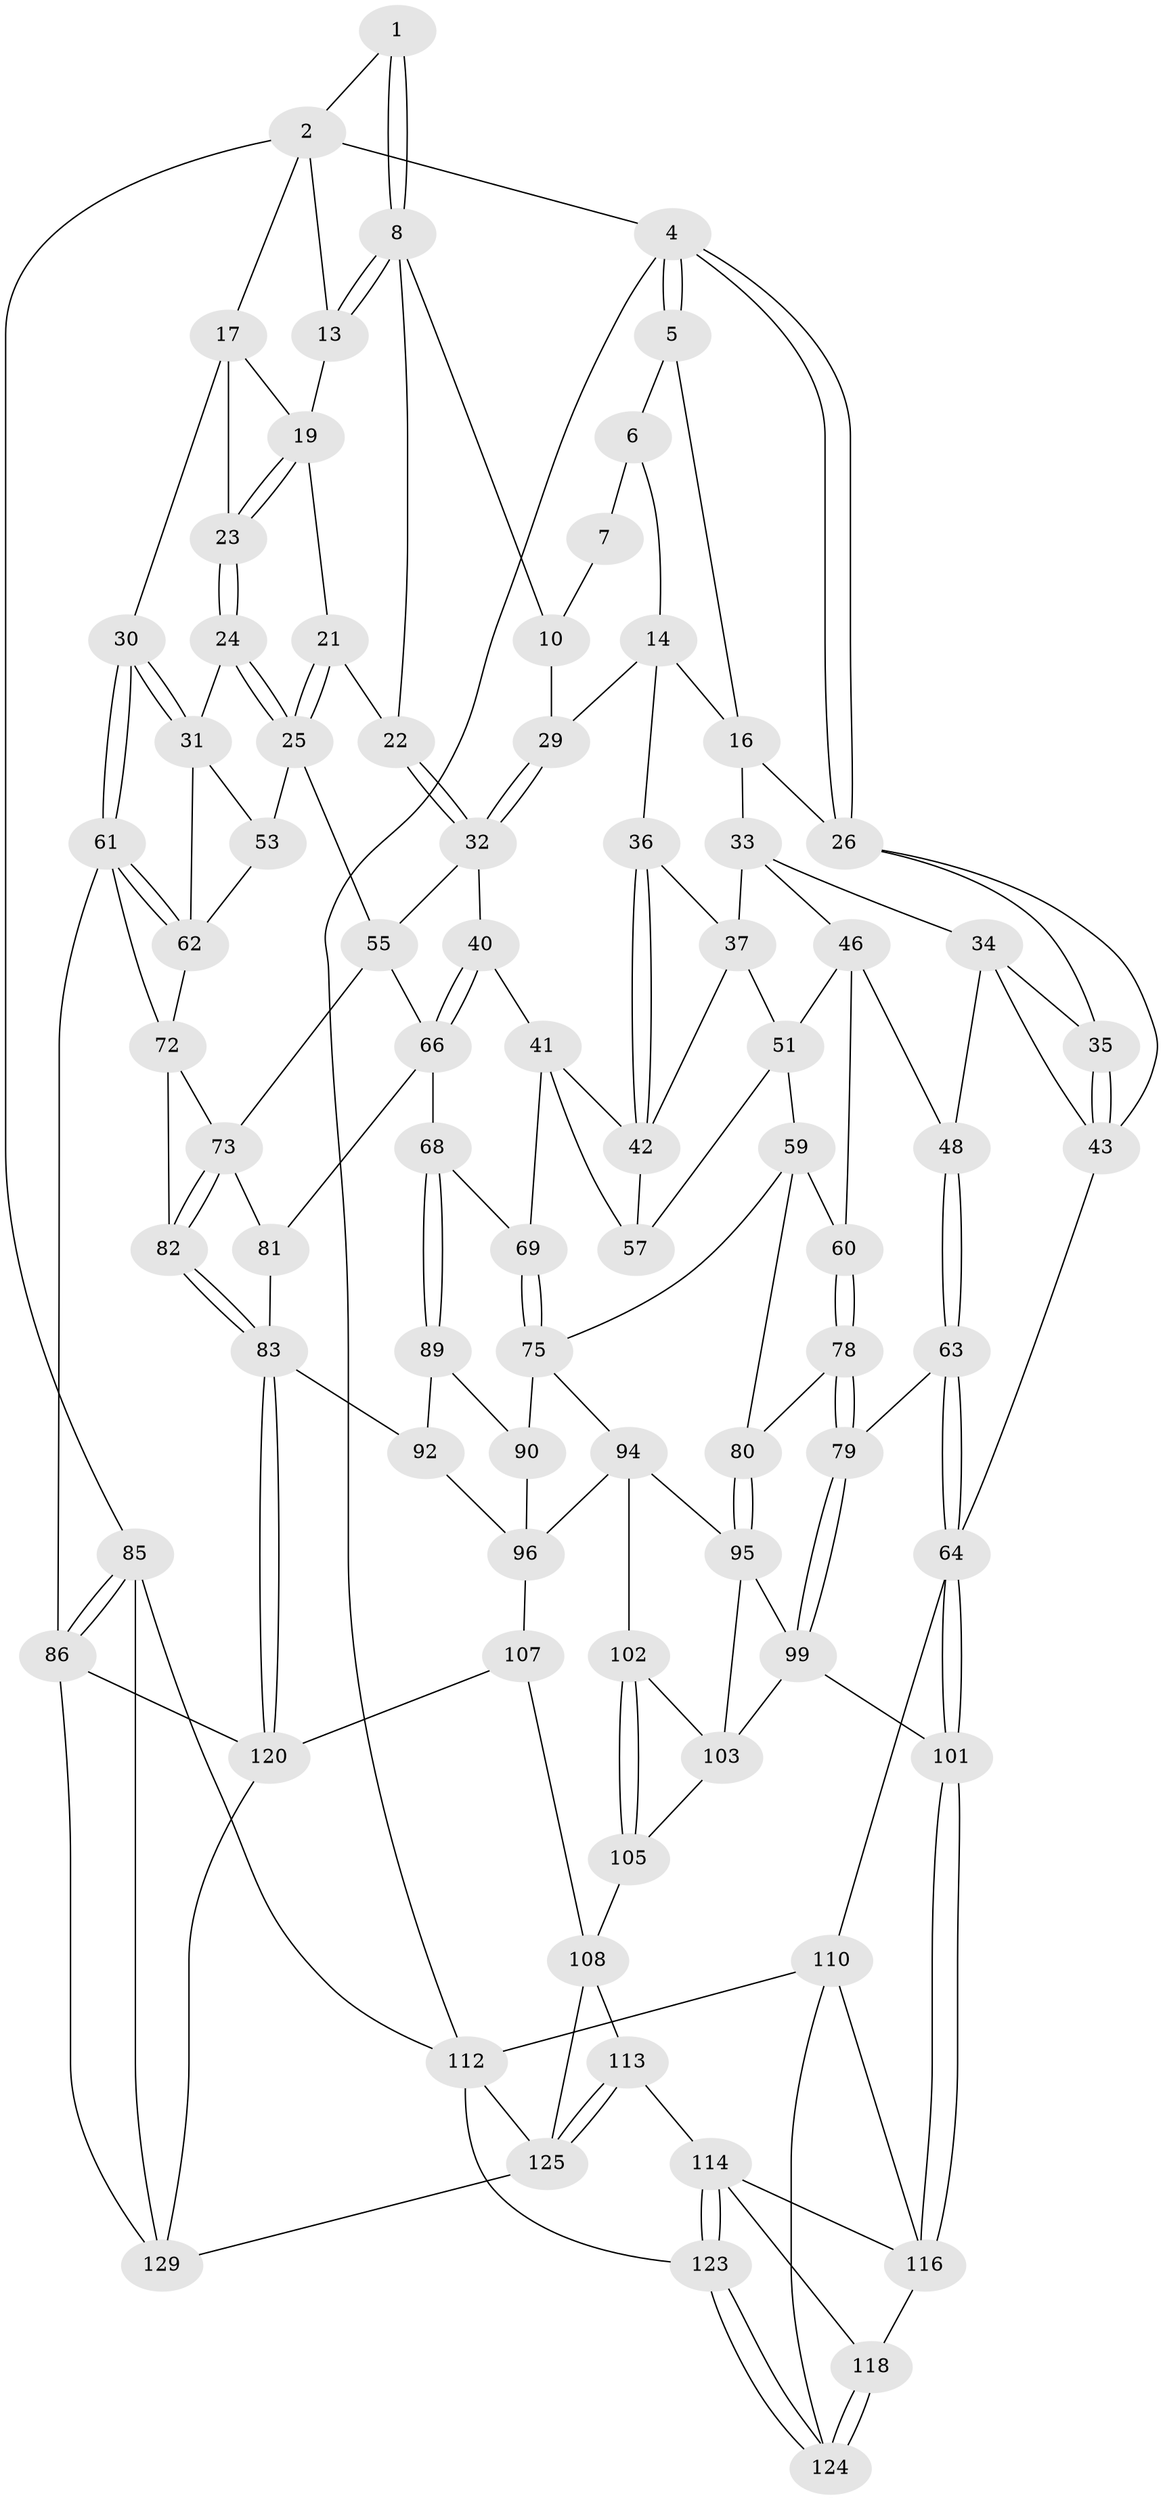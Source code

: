 // original degree distribution, {3: 0.015384615384615385, 4: 0.25384615384615383, 6: 0.23846153846153847, 5: 0.49230769230769234}
// Generated by graph-tools (version 1.1) at 2025/42/03/06/25 10:42:34]
// undirected, 82 vertices, 180 edges
graph export_dot {
graph [start="1"]
  node [color=gray90,style=filled];
  1 [pos="+0.7424769336638912+0"];
  2 [pos="+0.8934811005226176+0",super="+3"];
  4 [pos="+0+0"];
  5 [pos="+0.2725681869572628+0"];
  6 [pos="+0.45161605382550174+0",super="+12"];
  7 [pos="+0.6122048647375455+0",super="+11"];
  8 [pos="+0.7149775737290284+0.10475838176907983",super="+9"];
  10 [pos="+0.6977477062049093+0.13385485889235388"];
  13 [pos="+0.8560860019069241+0.02041761741371048"];
  14 [pos="+0.49317937901206754+0.14565351979838398",super="+15"];
  16 [pos="+0.26628282270310843+0.006259532690667976",super="+28"];
  17 [pos="+1+0",super="+18"];
  19 [pos="+0.8842065860875616+0.10589330273532567",super="+20"];
  21 [pos="+0.7631864961934561+0.1935849109008601"];
  22 [pos="+0.7311450474541769+0.18674876617353"];
  23 [pos="+0.9383717728511904+0.17122177044435027"];
  24 [pos="+0.9318542548059493+0.20505708443597523"];
  25 [pos="+0.8382247876185871+0.26285063205437925",super="+54"];
  26 [pos="+0+0",super="+27"];
  29 [pos="+0.5149448089409983+0.1524775574794904"];
  30 [pos="+1+0.24160969423722925"];
  31 [pos="+1+0.23966724164261272",super="+52"];
  32 [pos="+0.6682942342231959+0.2435616505998589",super="+39"];
  33 [pos="+0.23931695326387137+0.11623335875593378",super="+38"];
  34 [pos="+0.20301241153356914+0.1761541763883573",super="+45"];
  35 [pos="+0.07822720887627896+0.21177909238298834"];
  36 [pos="+0.47739001469975806+0.17144117375638215"];
  37 [pos="+0.37377325044797044+0.20791846348541357",super="+50"];
  40 [pos="+0.6493041215920007+0.27666187829089156"];
  41 [pos="+0.5322896384776876+0.2705449033800067",super="+56"];
  42 [pos="+0.4974340300933096+0.2521637340754582",super="+49"];
  43 [pos="+0.0694613580844165+0.2644569055349804",super="+44"];
  46 [pos="+0.30806356953063946+0.2924883943838894",super="+47"];
  48 [pos="+0.2077485845626217+0.3617326074883766"];
  51 [pos="+0.39709653005790935+0.2987814549169459",super="+58"];
  53 [pos="+0.9106712552938147+0.3192210184832835"];
  55 [pos="+0.7957401646274157+0.37343597488517655",super="+70"];
  57 [pos="+0.44549869050702195+0.3415458519647938"];
  59 [pos="+0.36619319462815997+0.4026353965947312",super="+77"];
  60 [pos="+0.33724734078817475+0.39463205553334985"];
  61 [pos="+1+0.4041686771204866",super="+87"];
  62 [pos="+1+0.4024038223182526",super="+71"];
  63 [pos="+0.12334105934066379+0.4709730002569697"];
  64 [pos="+0+0.5126854092379008",super="+65"];
  66 [pos="+0.6359061243592559+0.40033889800527267",super="+67"];
  68 [pos="+0.6035770234146873+0.43553935154896595"];
  69 [pos="+0.5663848490758445+0.4363158158421823"];
  72 [pos="+0.9161121872178942+0.4512604750270391",super="+88"];
  73 [pos="+0.8627177584983531+0.4497038230016715",super="+74"];
  75 [pos="+0.5114226368070144+0.48021515272786036",super="+76"];
  78 [pos="+0.26566367756868675+0.5309445895989261"];
  79 [pos="+0.17184959645302117+0.5043919616884192"];
  80 [pos="+0.27168736557809053+0.5355705219807538"];
  81 [pos="+0.7599564274507133+0.5112789974387314"];
  82 [pos="+0.7994483764475666+0.721033381135246"];
  83 [pos="+0.7987645512733877+0.7214468070211343",super="+84"];
  85 [pos="+1+1"];
  86 [pos="+1+1",super="+122"];
  89 [pos="+0.6090348429928418+0.4542306516706022",super="+93"];
  90 [pos="+0.5453701901255394+0.6431614352521544",super="+91"];
  92 [pos="+0.7542414655313866+0.6831059253234736"];
  94 [pos="+0.3843147251216704+0.5777066235260085",super="+97"];
  95 [pos="+0.30659003680065283+0.5749399582472688",super="+98"];
  96 [pos="+0.4954343671860739+0.6639624778802334",super="+106"];
  99 [pos="+0.2073492424948493+0.6580948091817899",super="+100"];
  101 [pos="+0.1381247695169325+0.7273735953834062"];
  102 [pos="+0.39047838569023274+0.6499681050182448"];
  103 [pos="+0.3042384823075059+0.6625051674139261",super="+104"];
  105 [pos="+0.32632725278489416+0.7465557364793558"];
  107 [pos="+0.45994534053305225+0.8491150790992608"];
  108 [pos="+0.45761640500339407+0.8515198517817739",super="+109"];
  110 [pos="+0+0.8837581624051692",super="+111"];
  112 [pos="+0+1",super="+126"];
  113 [pos="+0.2329645247469383+0.8629062477788196"];
  114 [pos="+0.2084672695446858+0.856358723864331",super="+115"];
  116 [pos="+0.13816741206041525+0.7404811912000975",super="+117"];
  118 [pos="+0.14657161181503478+0.8972682594647825",super="+119"];
  120 [pos="+0.7919537116036689+0.8120446360800861",super="+121"];
  123 [pos="+0.17743128861090357+1"];
  124 [pos="+0.1646454322292756+0.9910013736901455",super="+128"];
  125 [pos="+0.32044790082563196+1",super="+127"];
  129 [pos="+0.74460732493947+1",super="+130"];
  1 -- 2;
  1 -- 8;
  1 -- 8;
  2 -- 13;
  2 -- 17;
  2 -- 4;
  2 -- 85;
  4 -- 5;
  4 -- 5;
  4 -- 26;
  4 -- 26;
  4 -- 112;
  5 -- 6;
  5 -- 16;
  6 -- 7 [weight=2];
  6 -- 14;
  7 -- 10;
  8 -- 13;
  8 -- 13;
  8 -- 10;
  8 -- 22;
  10 -- 29;
  13 -- 19;
  14 -- 29;
  14 -- 16;
  14 -- 36;
  16 -- 33;
  16 -- 26;
  17 -- 30;
  17 -- 19;
  17 -- 23;
  19 -- 23;
  19 -- 23;
  19 -- 21;
  21 -- 22;
  21 -- 25;
  21 -- 25;
  22 -- 32;
  22 -- 32;
  23 -- 24;
  23 -- 24;
  24 -- 25;
  24 -- 25;
  24 -- 31;
  25 -- 53;
  25 -- 55;
  26 -- 43;
  26 -- 35;
  29 -- 32;
  29 -- 32;
  30 -- 31;
  30 -- 31;
  30 -- 61;
  30 -- 61;
  31 -- 53;
  31 -- 62;
  32 -- 40;
  32 -- 55;
  33 -- 34;
  33 -- 37;
  33 -- 46;
  34 -- 35;
  34 -- 48;
  34 -- 43;
  35 -- 43;
  35 -- 43;
  36 -- 37;
  36 -- 42;
  36 -- 42;
  37 -- 42;
  37 -- 51;
  40 -- 41;
  40 -- 66;
  40 -- 66;
  41 -- 42;
  41 -- 69;
  41 -- 57;
  42 -- 57;
  43 -- 64;
  46 -- 51;
  46 -- 48;
  46 -- 60;
  48 -- 63;
  48 -- 63;
  51 -- 57;
  51 -- 59;
  53 -- 62;
  55 -- 66;
  55 -- 73;
  59 -- 60;
  59 -- 80;
  59 -- 75;
  60 -- 78;
  60 -- 78;
  61 -- 62;
  61 -- 62;
  61 -- 72;
  61 -- 86;
  62 -- 72;
  63 -- 64;
  63 -- 64;
  63 -- 79;
  64 -- 101;
  64 -- 101;
  64 -- 110;
  66 -- 81;
  66 -- 68;
  68 -- 69;
  68 -- 89;
  68 -- 89;
  69 -- 75;
  69 -- 75;
  72 -- 73;
  72 -- 82;
  73 -- 82;
  73 -- 82;
  73 -- 81;
  75 -- 94;
  75 -- 90;
  78 -- 79;
  78 -- 79;
  78 -- 80;
  79 -- 99;
  79 -- 99;
  80 -- 95;
  80 -- 95;
  81 -- 83;
  82 -- 83;
  82 -- 83;
  83 -- 120;
  83 -- 120;
  83 -- 92;
  85 -- 86;
  85 -- 86;
  85 -- 112;
  85 -- 129;
  86 -- 120;
  86 -- 129;
  89 -- 90 [weight=2];
  89 -- 92;
  90 -- 96;
  92 -- 96;
  94 -- 95;
  94 -- 96;
  94 -- 102;
  95 -- 99;
  95 -- 103;
  96 -- 107;
  99 -- 101;
  99 -- 103;
  101 -- 116;
  101 -- 116;
  102 -- 103;
  102 -- 105;
  102 -- 105;
  103 -- 105;
  105 -- 108;
  107 -- 108;
  107 -- 120;
  108 -- 125;
  108 -- 113;
  110 -- 116;
  110 -- 112;
  110 -- 124;
  112 -- 123;
  112 -- 125;
  113 -- 114;
  113 -- 125;
  113 -- 125;
  114 -- 123;
  114 -- 123;
  114 -- 116;
  114 -- 118;
  116 -- 118;
  118 -- 124 [weight=2];
  118 -- 124;
  120 -- 129;
  123 -- 124;
  123 -- 124;
  125 -- 129;
}
